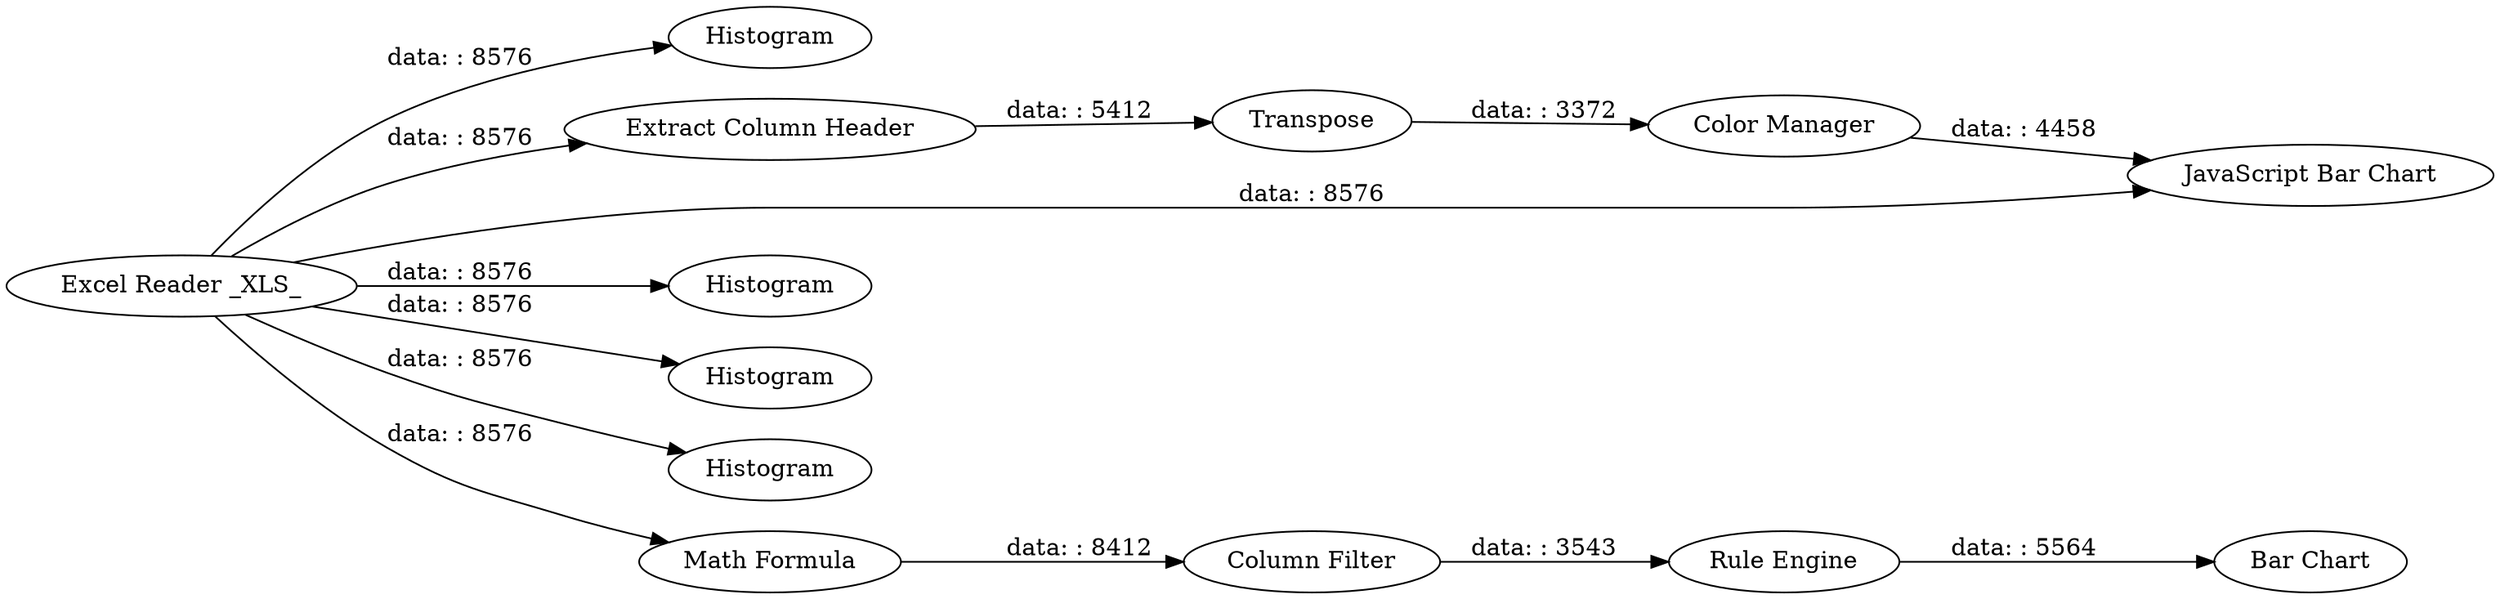 digraph {
	"-9086443255880654672_41" [label=Histogram]
	"-9086443255880654672_21" [label="JavaScript Bar Chart"]
	"-9086443255880654672_20" [label="Color Manager"]
	"-9086443255880654672_34" [label="Rule Engine"]
	"-9086443255880654672_19" [label=Transpose]
	"-9086443255880654672_35" [label="Column Filter"]
	"-9086443255880654672_36" [label="Math Formula"]
	"-9086443255880654672_42" [label=Histogram]
	"-9086443255880654672_44" [label=Histogram]
	"-9086443255880654672_40" [label="Excel Reader _XLS_"]
	"-9086443255880654672_43" [label=Histogram]
	"-9086443255880654672_18" [label="Extract Column Header"]
	"-9086443255880654672_38" [label="Bar Chart"]
	"-9086443255880654672_36" -> "-9086443255880654672_35" [label="data: : 8412"]
	"-9086443255880654672_40" -> "-9086443255880654672_21" [label="data: : 8576"]
	"-9086443255880654672_35" -> "-9086443255880654672_34" [label="data: : 3543"]
	"-9086443255880654672_20" -> "-9086443255880654672_21" [label="data: : 4458"]
	"-9086443255880654672_40" -> "-9086443255880654672_43" [label="data: : 8576"]
	"-9086443255880654672_19" -> "-9086443255880654672_20" [label="data: : 3372"]
	"-9086443255880654672_40" -> "-9086443255880654672_44" [label="data: : 8576"]
	"-9086443255880654672_40" -> "-9086443255880654672_18" [label="data: : 8576"]
	"-9086443255880654672_40" -> "-9086443255880654672_42" [label="data: : 8576"]
	"-9086443255880654672_40" -> "-9086443255880654672_36" [label="data: : 8576"]
	"-9086443255880654672_34" -> "-9086443255880654672_38" [label="data: : 5564"]
	"-9086443255880654672_18" -> "-9086443255880654672_19" [label="data: : 5412"]
	"-9086443255880654672_40" -> "-9086443255880654672_41" [label="data: : 8576"]
	rankdir=LR
}
